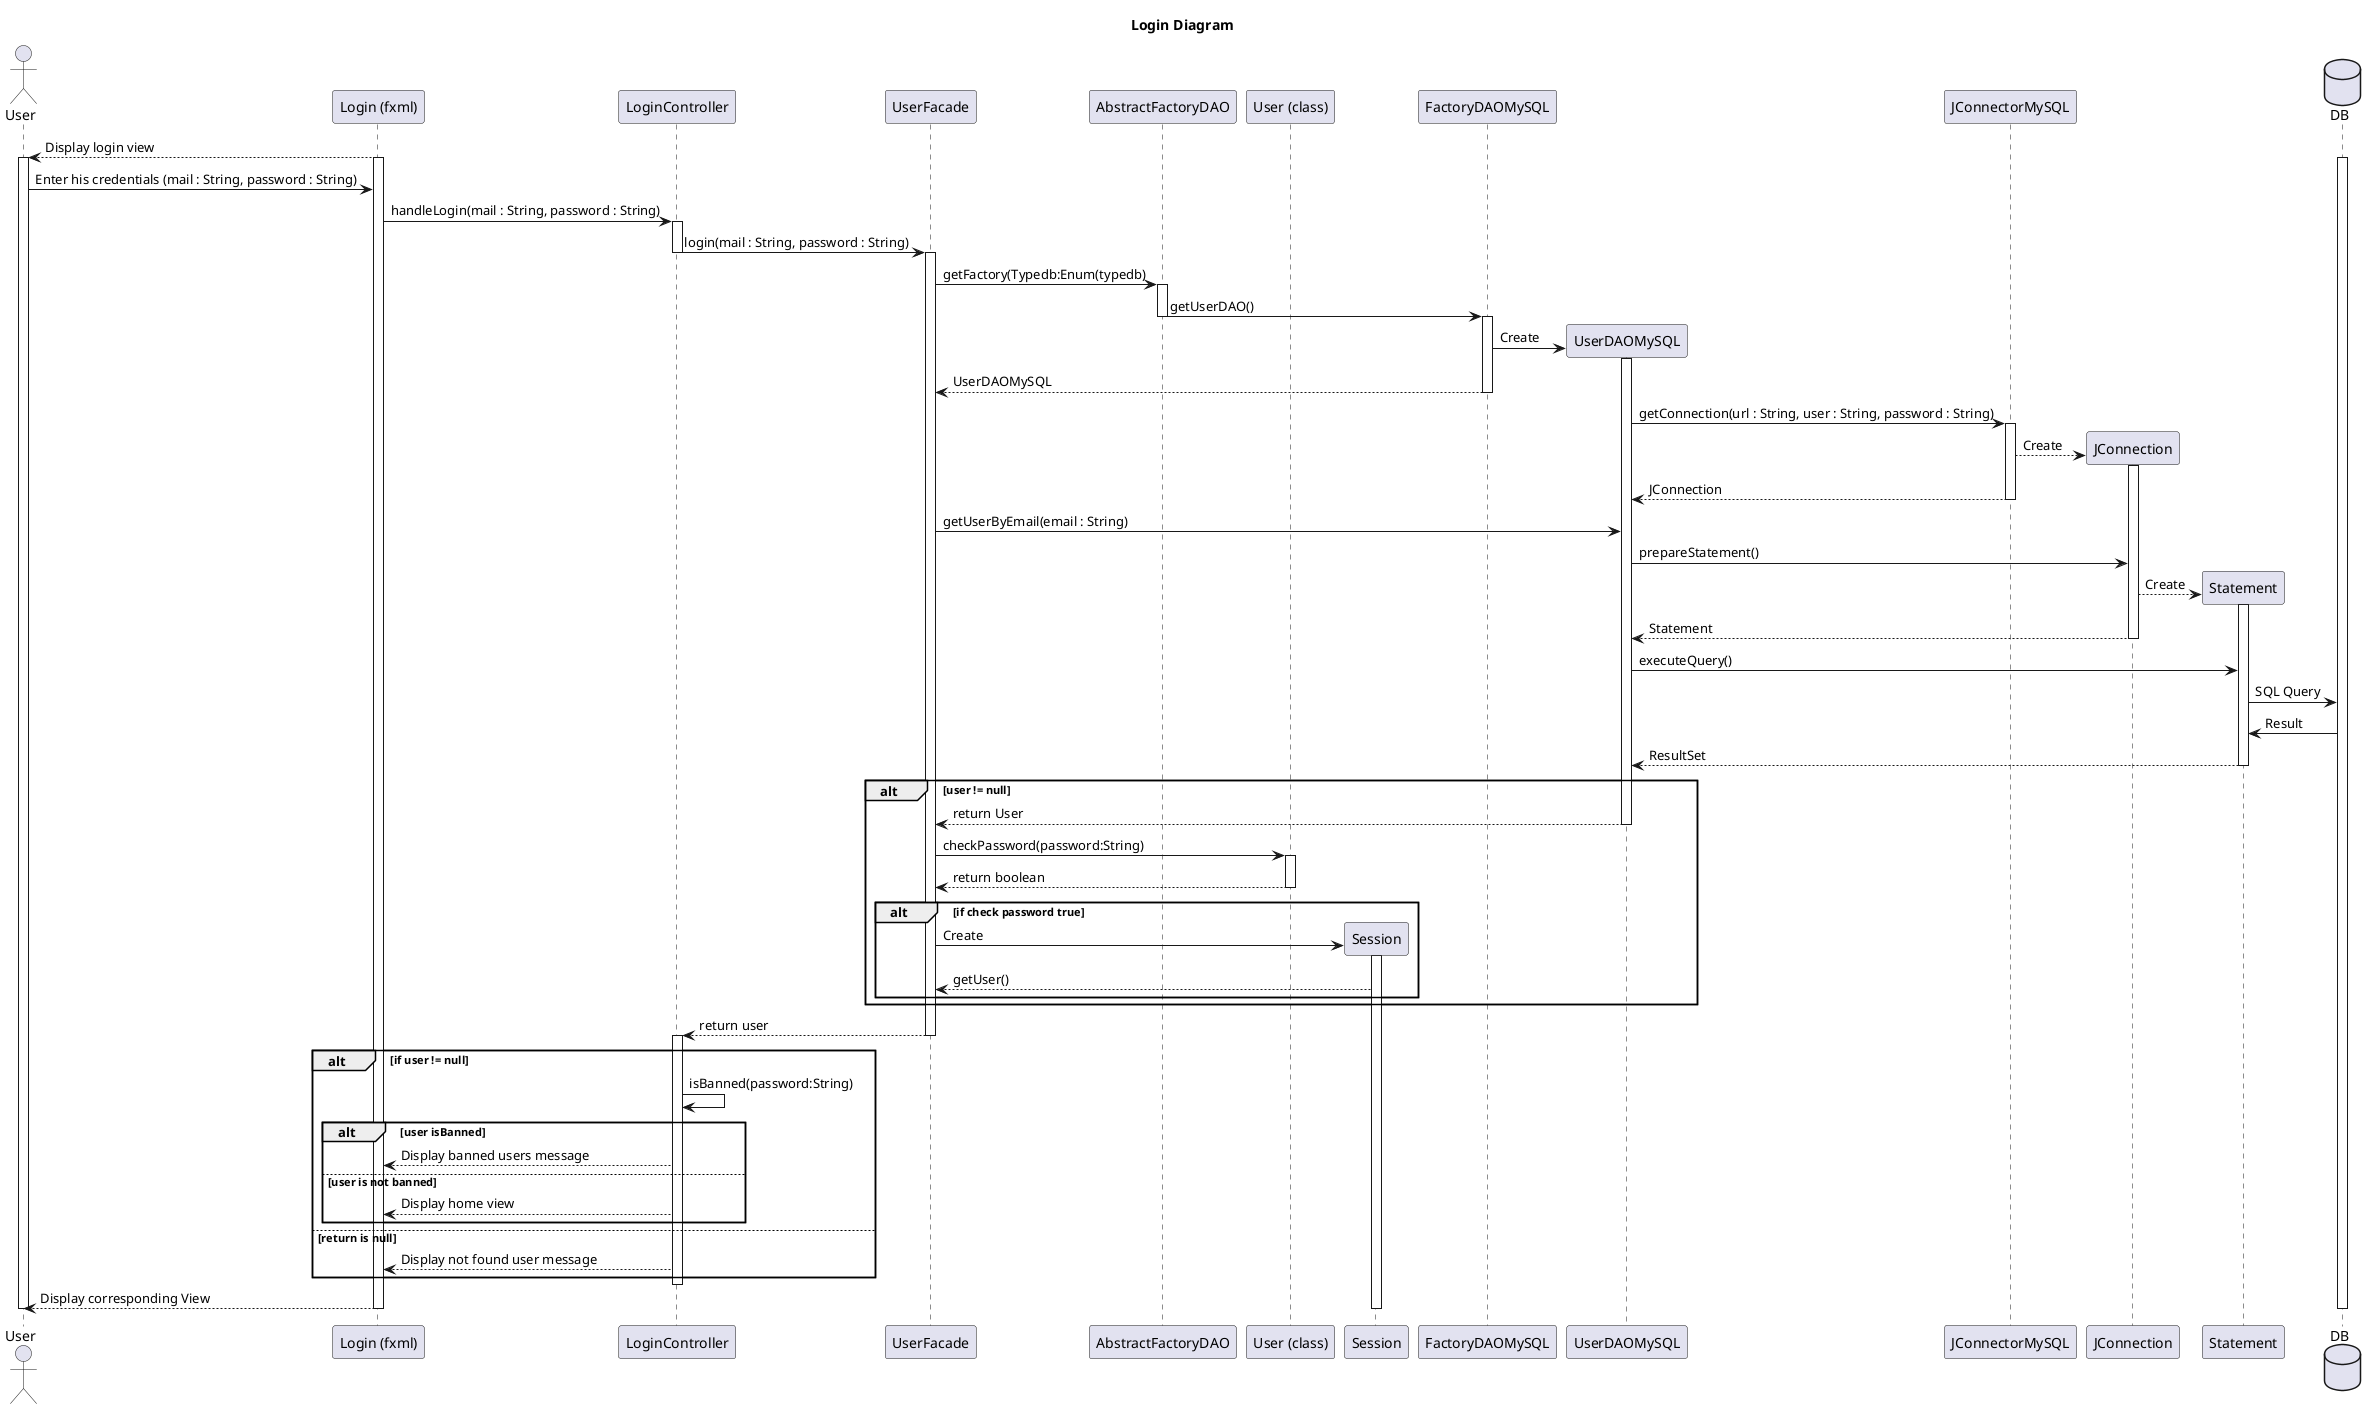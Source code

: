 @startuml
title Login Diagram

actor User
participant "Login (fxml)"
participant LoginController
participant UserFacade
participant AbstractFactoryDAO
participant "User (class)"
participant Session
participant FactoryDAOMySQL
participant UserDAOMySQL
participant JConnectorMySQL
participant JConnection
participant Statement
database DB


"Login (fxml)"-->User: Display login view

activate "Login (fxml)"
activate User
activate DB


User->"Login (fxml)":Enter his credentials (mail : String, password : String)

"Login (fxml)"->LoginController: handleLogin(mail : String, password : String)

activate LoginController

LoginController->UserFacade:login(mail : String, password : String)

deactivate LoginController

activate UserFacade

UserFacade->AbstractFactoryDAO:getFactory(Typedb:Enum(typedb)

activate AbstractFactoryDAO

AbstractFactoryDAO->FactoryDAOMySQL:getUserDAO()

deactivate AbstractFactoryDAO
activate FactoryDAOMySQL

FactoryDAOMySQL->UserDAOMySQL **:Create

activate UserDAOMySQL

FactoryDAOMySQL-->UserFacade:UserDAOMySQL

deactivate FactoryDAOMySQL

UserDAOMySQL->JConnectorMySQL: getConnection(url : String, user : String, password : String)

activate JConnectorMySQL

JConnectorMySQL--> JConnection **: Create

activate JConnection

JConnectorMySQL-->UserDAOMySQL: JConnection

deactivate JConnectorMySQL

UserFacade->UserDAOMySQL: getUserByEmail(email : String)

UserDAOMySQL->JConnection: prepareStatement()

JConnection-->Statement **: Create

activate Statement

JConnection-->UserDAOMySQL: Statement

deactivate JConnection

UserDAOMySQL->Statement:executeQuery()

Statement->DB: SQL Query

DB->Statement:Result

Statement-->UserDAOMySQL: ResultSet

deactivate Statement

alt user != null

    UserDAOMySQL-->UserFacade: return User
    deactivate UserDAOMySQL
    UserFacade->"User (class)": checkPassword(password:String)
    activate "User (class)"
    "User (class)"-->UserFacade: return boolean
    deactivate "User (class)"

    alt if check password true
        UserFacade->Session **: Create

        activate Session

        Session-->UserFacade:getUser()
    end

end

UserFacade-->LoginController: return user

deactivate UserFacade

activate LoginController

alt if user != null

LoginController->LoginController:isBanned(password:String)

    alt user isBanned

        LoginController-->"Login (fxml)": Display banned users message

    else user is not banned

        LoginController-->"Login (fxml)": Display home view
    end

else return is null

    LoginController-->"Login (fxml)": Display not found user message

end

deactivate LoginController

"Login (fxml)"-->User: Display corresponding View
deactivate "Login (fxml)"
deactivate DB
deactivate Session
deactivate User

@enduml